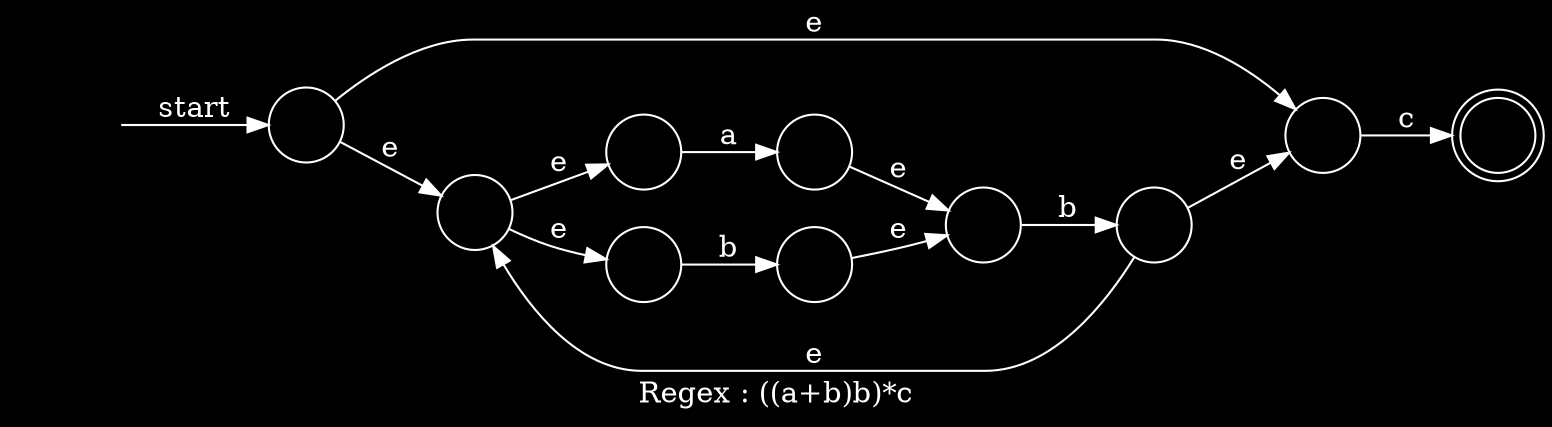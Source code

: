 digraph finite_state_machine {
	rankdir=LR;
	color=white;
	fontcolor=white;
	bgcolor=black;
	label="Regex : ((a+b)b)*c";
	node [color=white fontcolor=white shape = doublecircle label=""]; addr_9
	node [color=white fontcolor=white shape = circle]
	addr_8 -> addr_9 [color=white fontcolor=white  label = "c" ];
	addr_7 -> addr_8 [color=white fontcolor=white  label = "e" ];
	addr_7 -> addr_4 [color=white fontcolor=white  label = "e" ];
	addr_5 -> addr_6 [color=white fontcolor=white  label = "b" ];
	addr_1 -> addr_5 [color=white fontcolor=white  label = "e" ];
	addr_0 -> addr_1 [color=white fontcolor=white  label = "a" ];
	addr_3 -> addr_5 [color=white fontcolor=white  label = "e" ];
	addr_2 -> addr_3 [color=white fontcolor=white  label = "b" ];
	addr_4 -> addr_2 [color=white fontcolor=white  label = "e" ];
	addr_4 -> addr_0 [color=white fontcolor=white  label = "e" ];
	addr_6 -> addr_8 [color=white fontcolor=white  label = "e" ];
	addr_6 -> addr_4 [color=white fontcolor=white  label = "e" ];
	node [color=white fontcolor=white shape = none label=""]; start
	start -> addr_7 [color=white fontcolor=white label = "start" ]
}
